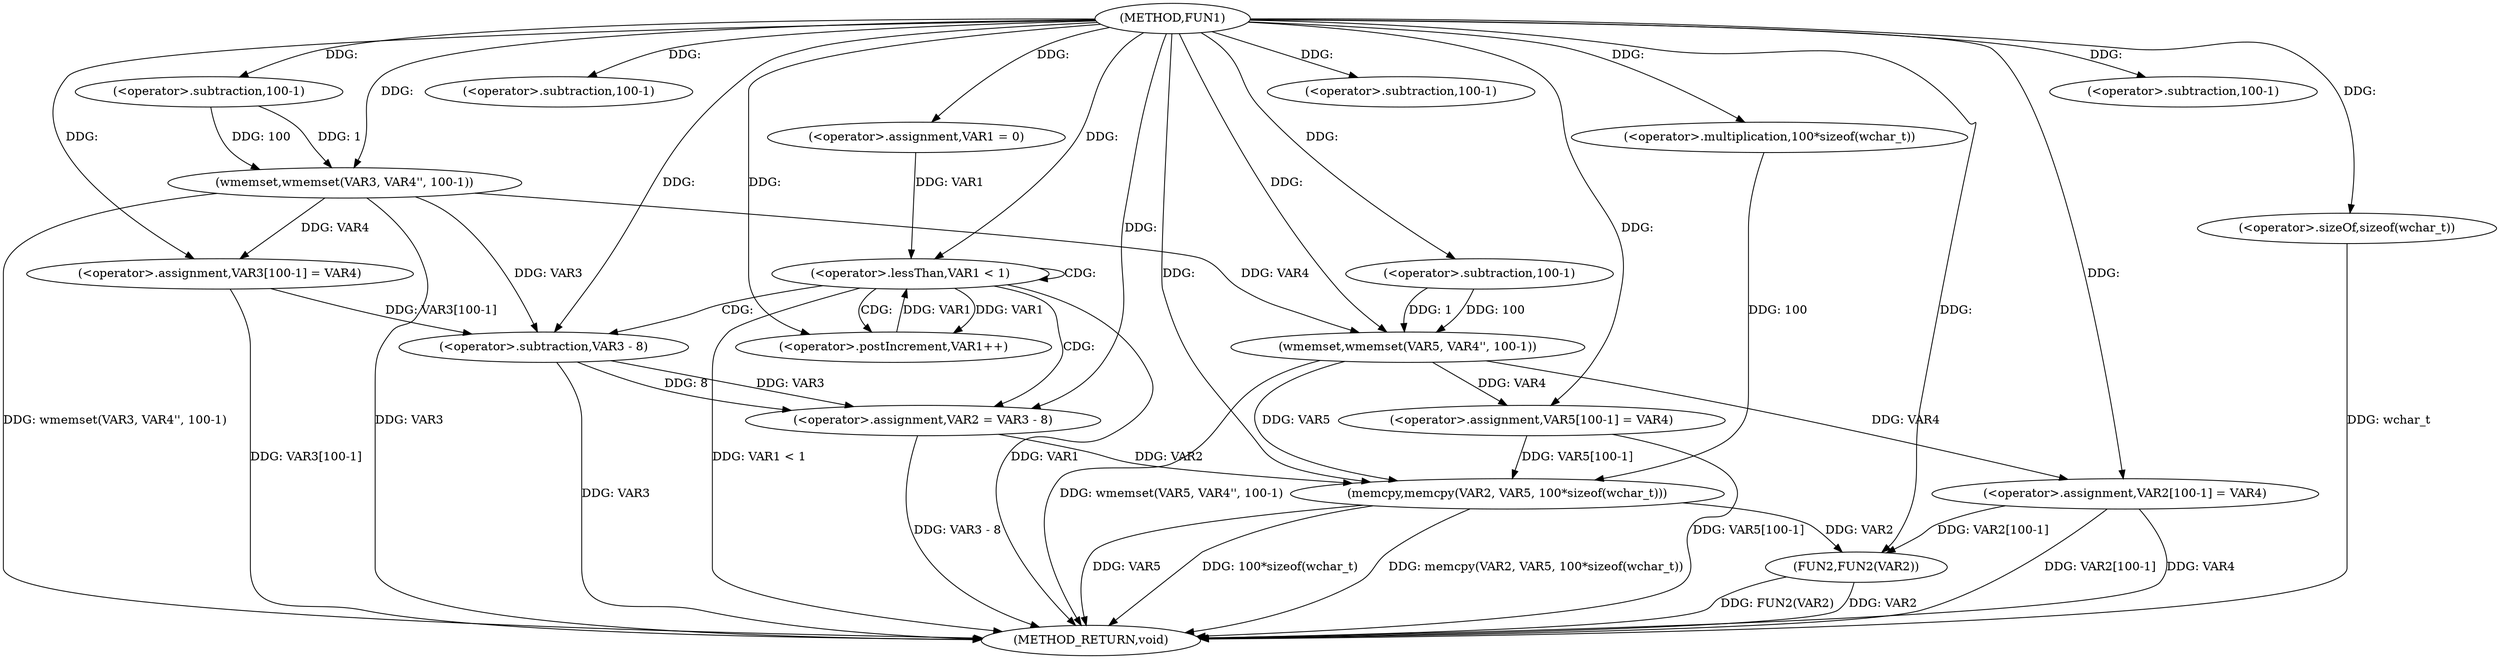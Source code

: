 digraph FUN1 {  
"1000100" [label = "(METHOD,FUN1)" ]
"1000164" [label = "(METHOD_RETURN,void)" ]
"1000105" [label = "(wmemset,wmemset(VAR3, VAR4'', 100-1))" ]
"1000108" [label = "(<operator>.subtraction,100-1)" ]
"1000111" [label = "(<operator>.assignment,VAR3[100-1] = VAR4)" ]
"1000114" [label = "(<operator>.subtraction,100-1)" ]
"1000119" [label = "(<operator>.assignment,VAR1 = 0)" ]
"1000122" [label = "(<operator>.lessThan,VAR1 < 1)" ]
"1000125" [label = "(<operator>.postIncrement,VAR1++)" ]
"1000128" [label = "(<operator>.assignment,VAR2 = VAR3 - 8)" ]
"1000130" [label = "(<operator>.subtraction,VAR3 - 8)" ]
"1000135" [label = "(wmemset,wmemset(VAR5, VAR4'', 100-1))" ]
"1000138" [label = "(<operator>.subtraction,100-1)" ]
"1000141" [label = "(<operator>.assignment,VAR5[100-1] = VAR4)" ]
"1000144" [label = "(<operator>.subtraction,100-1)" ]
"1000148" [label = "(memcpy,memcpy(VAR2, VAR5, 100*sizeof(wchar_t)))" ]
"1000151" [label = "(<operator>.multiplication,100*sizeof(wchar_t))" ]
"1000153" [label = "(<operator>.sizeOf,sizeof(wchar_t))" ]
"1000155" [label = "(<operator>.assignment,VAR2[100-1] = VAR4)" ]
"1000158" [label = "(<operator>.subtraction,100-1)" ]
"1000162" [label = "(FUN2,FUN2(VAR2))" ]
  "1000128" -> "1000164"  [ label = "DDG: VAR3 - 8"] 
  "1000141" -> "1000164"  [ label = "DDG: VAR5[100-1]"] 
  "1000148" -> "1000164"  [ label = "DDG: 100*sizeof(wchar_t)"] 
  "1000105" -> "1000164"  [ label = "DDG: wmemset(VAR3, VAR4'', 100-1)"] 
  "1000148" -> "1000164"  [ label = "DDG: memcpy(VAR2, VAR5, 100*sizeof(wchar_t))"] 
  "1000111" -> "1000164"  [ label = "DDG: VAR3[100-1]"] 
  "1000153" -> "1000164"  [ label = "DDG: wchar_t"] 
  "1000135" -> "1000164"  [ label = "DDG: wmemset(VAR5, VAR4'', 100-1)"] 
  "1000122" -> "1000164"  [ label = "DDG: VAR1 < 1"] 
  "1000148" -> "1000164"  [ label = "DDG: VAR5"] 
  "1000105" -> "1000164"  [ label = "DDG: VAR3"] 
  "1000130" -> "1000164"  [ label = "DDG: VAR3"] 
  "1000122" -> "1000164"  [ label = "DDG: VAR1"] 
  "1000155" -> "1000164"  [ label = "DDG: VAR2[100-1]"] 
  "1000162" -> "1000164"  [ label = "DDG: VAR2"] 
  "1000162" -> "1000164"  [ label = "DDG: FUN2(VAR2)"] 
  "1000155" -> "1000164"  [ label = "DDG: VAR4"] 
  "1000100" -> "1000105"  [ label = "DDG: "] 
  "1000108" -> "1000105"  [ label = "DDG: 100"] 
  "1000108" -> "1000105"  [ label = "DDG: 1"] 
  "1000100" -> "1000108"  [ label = "DDG: "] 
  "1000105" -> "1000111"  [ label = "DDG: VAR4"] 
  "1000100" -> "1000111"  [ label = "DDG: "] 
  "1000100" -> "1000114"  [ label = "DDG: "] 
  "1000100" -> "1000119"  [ label = "DDG: "] 
  "1000125" -> "1000122"  [ label = "DDG: VAR1"] 
  "1000119" -> "1000122"  [ label = "DDG: VAR1"] 
  "1000100" -> "1000122"  [ label = "DDG: "] 
  "1000122" -> "1000125"  [ label = "DDG: VAR1"] 
  "1000100" -> "1000125"  [ label = "DDG: "] 
  "1000130" -> "1000128"  [ label = "DDG: VAR3"] 
  "1000130" -> "1000128"  [ label = "DDG: 8"] 
  "1000100" -> "1000128"  [ label = "DDG: "] 
  "1000111" -> "1000130"  [ label = "DDG: VAR3[100-1]"] 
  "1000105" -> "1000130"  [ label = "DDG: VAR3"] 
  "1000100" -> "1000130"  [ label = "DDG: "] 
  "1000100" -> "1000135"  [ label = "DDG: "] 
  "1000105" -> "1000135"  [ label = "DDG: VAR4"] 
  "1000138" -> "1000135"  [ label = "DDG: 100"] 
  "1000138" -> "1000135"  [ label = "DDG: 1"] 
  "1000100" -> "1000138"  [ label = "DDG: "] 
  "1000135" -> "1000141"  [ label = "DDG: VAR4"] 
  "1000100" -> "1000141"  [ label = "DDG: "] 
  "1000100" -> "1000144"  [ label = "DDG: "] 
  "1000128" -> "1000148"  [ label = "DDG: VAR2"] 
  "1000100" -> "1000148"  [ label = "DDG: "] 
  "1000141" -> "1000148"  [ label = "DDG: VAR5[100-1]"] 
  "1000135" -> "1000148"  [ label = "DDG: VAR5"] 
  "1000151" -> "1000148"  [ label = "DDG: 100"] 
  "1000100" -> "1000151"  [ label = "DDG: "] 
  "1000100" -> "1000153"  [ label = "DDG: "] 
  "1000100" -> "1000155"  [ label = "DDG: "] 
  "1000135" -> "1000155"  [ label = "DDG: VAR4"] 
  "1000100" -> "1000158"  [ label = "DDG: "] 
  "1000148" -> "1000162"  [ label = "DDG: VAR2"] 
  "1000155" -> "1000162"  [ label = "DDG: VAR2[100-1]"] 
  "1000100" -> "1000162"  [ label = "DDG: "] 
  "1000122" -> "1000128"  [ label = "CDG: "] 
  "1000122" -> "1000125"  [ label = "CDG: "] 
  "1000122" -> "1000130"  [ label = "CDG: "] 
  "1000122" -> "1000122"  [ label = "CDG: "] 
}
